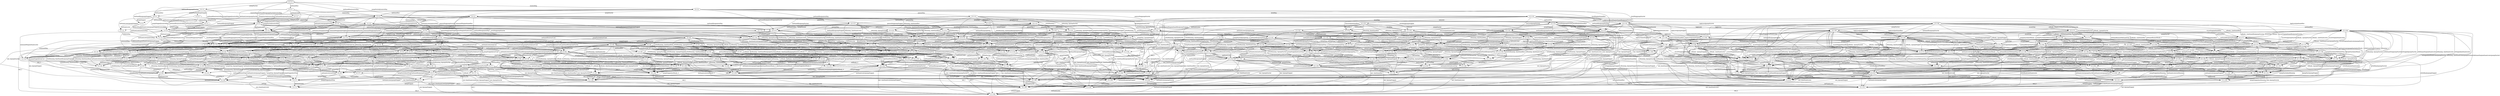 digraph G {
center = TRUE;
mclimit = 10.0;
nodesep = 0.05;
node [ width=0.25, height=0.25, label="" ];
s0 [ peripheries=2 ];
s0 [label="(2,2,1)"];
s1 [label="(3,2,1)"];
s2 [label="(2,3,1)"];
s3 [label="(2,2,2)"];
s4 [label="(2,3,2)"];
s5 [label="(3,3,1)"];
s6 [label="(3,2,2)"];
s7 [label="(3,3,2)"];
s8 [label="(1,2,1)"];
s9 [label="(1,3,1)"];
s10 [label="(1,2,2)"];
s11 [label="(1,3,2)"];
s12 [label="(2,1,1)"];
s13 [label="(2,1,2)"];
s14 [label="(3,1,1)"];
s15 [label="(3,1,2)"];
s16 [label="(2,2,15)"];
s17 [label="(2,2,11)"];
s18 [label="(2,2,3)"];
s19 [label="(2,3,15)"];
s20 [label="(2,3,11)"];
s21 [label="(2,3,3)"];
s22 [label="(3,2,15)"];
s23 [label="(3,2,11)"];
s24 [label="(3,2,3)"];
s25 [label="(3,3,15)"];
s26 [label="(3,3,11)"];
s27 [label="(3,3,3)"];
s28 [label="(2,1,15)"];
s29 [label="(2,1,11)"];
s30 [label="(2,1,3)"];
s31 [label="(3,1,15)"];
s32 [label="(3,1,11)"];
s33 [label="(3,1,3)"];
s34 [label="(1,1,1)"];
s35 [label="(1,1,2)"];
s36 [label="(1,2,15)"];
s37 [label="(1,2,11)"];
s38 [label="(1,2,3)"];
s39 [label="(1,3,15)"];
s40 [label="(1,3,11)"];
s41 [label="(1,3,3)"];
s42 [label="(1,1,15)"];
s43 [label="(1,1,11)"];
s44 [label="(1,1,3)"];
s45 [label="(2,2,22)"];
s46 [label="(2,2,16)"];
s47 [label="(2,2,26)"];
s48 [label="(2,3,22)"];
s49 [label="(2,3,16)"];
s50 [label="(2,3,26)"];
s51 [label="(3,2,22)"];
s52 [label="(3,2,16)"];
s53 [label="(3,2,26)"];
s54 [label="(3,3,22)"];
s55 [label="(3,3,16)"];
s56 [label="(3,3,26)"];
s57 [label="(2,2,13)"];
s58 [label="(2,2,12)"];
s59 [label="(2,3,13)"];
s60 [label="(2,3,12)"];
s61 [label="(3,2,13)"];
s62 [label="(3,2,12)"];
s63 [label="(3,3,13)"];
s64 [label="(3,3,12)"];
s65 [label="(2,2,8)"];
s66 [label="(2,2,4)"];
s67 [label="(2,3,8)"];
s68 [label="(2,3,4)"];
s69 [label="(3,2,8)"];
s70 [label="(3,2,4)"];
s71 [label="(3,3,8)"];
s72 [label="(3,3,4)"];
s73 [label="(2,1,22)"];
s74 [label="(2,1,16)"];
s75 [label="(2,1,26)"];
s76 [label="(3,1,22)"];
s77 [label="(3,1,16)"];
s78 [label="(3,1,26)"];
s79 [label="(2,1,13)"];
s80 [label="(2,1,12)"];
s81 [label="(3,1,13)"];
s82 [label="(3,1,12)"];
s83 [label="(2,1,8)"];
s84 [label="(2,1,4)"];
s85 [label="(3,1,8)"];
s86 [label="(3,1,4)"];
s87 [label="(1,2,22)"];
s88 [label="(1,2,16)"];
s89 [label="(1,2,26)"];
s90 [label="(1,3,22)"];
s91 [label="(1,3,16)"];
s92 [label="(1,3,26)"];
s93 [label="(1,2,13)"];
s94 [label="(1,2,12)"];
s95 [label="(1,3,13)"];
s96 [label="(1,3,12)"];
s97 [label="(1,2,8)"];
s98 [label="(1,2,4)"];
s99 [label="(1,3,8)"];
s100 [label="(1,3,4)"];
s101 [label="(1,1,22)"];
s102 [label="(1,1,16)"];
s103 [label="(1,1,26)"];
s104 [label="(1,1,13)"];
s105 [label="(1,1,12)"];
s106 [label="(1,1,8)"];
s107 [label="(1,1,4)"];
s108 [label="(2,2,25)"];
s109 [label="(2,2,23)"];
s110 [label="(2,3,25)"];
s111 [label="(2,3,23)"];
s112 [label="(3,2,25)"];
s113 [label="(3,2,23)"];
s114 [label="(3,3,25)"];
s115 [label="(3,3,23)"];
s116 [label="(2,2,21)"];
s117 [label="(2,2,17)"];
s118 [label="(2,3,21)"];
s119 [label="(2,3,17)"];
s120 [label="(3,2,21)"];
s121 [label="(3,2,17)"];
s122 [label="(3,3,21)"];
s123 [label="(3,3,17)"];
s124 [label="(2,1,25)"];
s125 [label="(2,1,23)"];
s126 [label="(3,1,25)"];
s127 [label="(3,1,23)"];
s128 [label="(2,1,21)"];
s129 [label="(2,1,17)"];
s130 [label="(3,1,21)"];
s131 [label="(3,1,17)"];
s132 [label="(1,2,25)"];
s133 [label="(1,2,23)"];
s134 [label="(1,3,25)"];
s135 [label="(1,3,23)"];
s136 [label="(1,2,21)"];
s137 [label="(1,2,17)"];
s138 [label="(1,3,21)"];
s139 [label="(1,3,17)"];
s140 [label="(1,1,25)"];
s141 [label="(1,1,23)"];
s142 [label="(1,1,21)"];
s143 [label="(1,1,17)"];
s144 [label="(2,2,14)"];
s145 [label="(2,3,14)"];
s146 [label="(3,2,14)"];
s147 [label="(3,3,14)"];
s148 [label="(2,1,14)"];
s149 [label="(3,1,14)"];
s150 [label="(1,2,14)"];
s151 [label="(1,3,14)"];
s152 [label="(1,1,14)"];
s153 [label="(2,2,10)"];
s154 [label="(2,2,9)"];
s155 [label="(2,3,10)"];
s156 [label="(2,3,9)"];
s157 [label="(3,2,10)"];
s158 [label="(3,2,9)"];
s159 [label="(3,3,10)"];
s160 [label="(3,3,9)"];
s161 [label="(2,2,6)"];
s162 [label="(2,2,5)"];
s163 [label="(2,3,6)"];
s164 [label="(2,3,5)"];
s165 [label="(3,2,6)"];
s166 [label="(3,2,5)"];
s167 [label="(3,3,6)"];
s168 [label="(3,3,5)"];
s169 [label="(2,1,10)"];
s170 [label="(2,1,9)"];
s171 [label="(3,1,10)"];
s172 [label="(3,1,9)"];
s173 [label="(2,1,6)"];
s174 [label="(2,1,5)"];
s175 [label="(3,1,6)"];
s176 [label="(3,1,5)"];
s177 [label="(1,2,10)"];
s178 [label="(1,2,9)"];
s179 [label="(1,3,10)"];
s180 [label="(1,3,9)"];
s181 [label="(1,2,6)"];
s182 [label="(1,2,5)"];
s183 [label="(1,3,6)"];
s184 [label="(1,3,5)"];
s185 [label="(1,1,10)"];
s186 [label="(1,1,9)"];
s187 [label="(1,1,6)"];
s188 [label="(1,1,5)"];
s189 [label="(2,2,24)"];
s190 [label="(2,3,24)"];
s191 [label="(3,2,24)"];
s192 [label="(3,3,24)"];
s193 [label="(2,1,24)"];
s194 [label="(3,1,24)"];
s195 [label="(1,2,24)"];
s196 [label="(1,3,24)"];
s197 [label="(1,1,24)"];
s198 [label="(2,2,18)"];
s199 [label="(2,3,18)"];
s200 [label="(3,2,18)"];
s201 [label="(3,3,18)"];
s202 [label="(2,1,18)"];
s203 [label="(3,1,18)"];
s204 [label="(1,2,18)"];
s205 [label="(1,3,18)"];
s206 [label="(1,1,18)"];
s207 [label="(2,2,7)"];
s208 [label="(2,3,7)"];
s209 [label="(3,2,7)"];
s210 [label="(3,3,7)"];
s211 [label="(2,1,7)"];
s212 [label="(3,1,7)"];
s213 [label="(1,2,7)"];
s214 [label="(1,3,7)"];
s215 [label="(1,1,7)"];
s216 [label="(2,2,19)"];
s217 [label="(2,3,19)"];
s218 [label="(3,2,19)"];
s219 [label="(3,3,19)"];
s220 [label="(2,1,19)"];
s221 [label="(3,1,19)"];
s222 [label="(1,2,19)"];
s223 [label="(1,3,19)"];
s224 [label="(1,1,19)"];
s225 [label="(2,2,20)"];
s226 [label="(2,3,20)"];
s227 [label="(3,2,20)"];
s228 [label="(3,3,20)"];
s229 [label="(2,1,20)"];
s230 [label="(3,1,20)"];
s231 [label="(1,2,20)"];
s232 [label="(1,3,20)"];
s233 [label="(1,1,20)"];
s0->s1[label="pumpStarted"];
s0->s2[label="methaneRise"];
s0->s3[label="receiveMsg"];
s0->s4[label="methaneRise|receiveMsg"];
s0->s5[label="methaneRise|pumpStarted"];
s0->s6[label="pumpStarted|receiveMsg"];
s0->s7[label="methaneRise|pumpStarted|receiveMsg"];
s1->s8[label="pumpStopped"];
s1->s5[label="methaneRise"];
s1->s6[label="receiveMsg"];
s1->s7[label="methaneRise|receiveMsg"];
s1->s9[label="methaneRise|pumpStopped"];
s1->s10[label="pumpStopped|receiveMsg"];
s1->s11[label="methaneRise|pumpStopped|receiveMsg"];
s2->s5[label="pumpStarted"];
s2->s12[label="methaneLower"];
s2->s4[label="receiveMsg"];
s2->s13[label="methaneLower|receiveMsg"];
s2->s14[label="methaneLower|pumpStarted"];
s2->s7[label="pumpStarted|receiveMsg"];
s2->s15[label="methaneLower|pumpStarted|receiveMsg"];
s3->s6[label="pumpStarted"];
s3->s4[label="methaneRise"];
s3->s16[label="levelMsg"];
s3->s17[label="palarmMsg"];
s3->s18[label="commandMsg"];
s3->s19[label="levelMsg|methaneRise"];
s3->s20[label="methaneRise|palarmMsg"];
s3->s21[label="commandMsg|methaneRise"];
s3->s7[label="methaneRise|pumpStarted"];
s3->s22[label="levelMsg|pumpStarted"];
s3->s23[label="palarmMsg|pumpStarted"];
s3->s24[label="commandMsg|pumpStarted"];
s3->s25[label="levelMsg|methaneRise|pumpStarted"];
s3->s26[label="methaneRise|palarmMsg|pumpStarted"];
s3->s27[label="commandMsg|methaneRise|pumpStarted"];
s4->s7[label="pumpStarted"];
s4->s13[label="methaneLower"];
s4->s19[label="levelMsg"];
s4->s20[label="palarmMsg"];
s4->s21[label="commandMsg"];
s4->s28[label="levelMsg|methaneLower"];
s4->s29[label="methaneLower|palarmMsg"];
s4->s30[label="commandMsg|methaneLower"];
s4->s15[label="methaneLower|pumpStarted"];
s4->s25[label="levelMsg|pumpStarted"];
s4->s26[label="palarmMsg|pumpStarted"];
s4->s27[label="commandMsg|pumpStarted"];
s4->s31[label="levelMsg|methaneLower|pumpStarted"];
s4->s32[label="methaneLower|palarmMsg|pumpStarted"];
s4->s33[label="commandMsg|methaneLower|pumpStarted"];
s5->s9[label="pumpStopped"];
s5->s14[label="methaneLower"];
s5->s7[label="receiveMsg"];
s5->s15[label="methaneLower|receiveMsg"];
s5->s34[label="methaneLower|pumpStopped"];
s5->s11[label="pumpStopped|receiveMsg"];
s5->s35[label="methaneLower|pumpStopped|receiveMsg"];
s6->s10[label="pumpStopped"];
s6->s7[label="methaneRise"];
s6->s22[label="levelMsg"];
s6->s23[label="palarmMsg"];
s6->s24[label="commandMsg"];
s6->s25[label="levelMsg|methaneRise"];
s6->s26[label="methaneRise|palarmMsg"];
s6->s27[label="commandMsg|methaneRise"];
s6->s11[label="methaneRise|pumpStopped"];
s6->s36[label="levelMsg|pumpStopped"];
s6->s37[label="palarmMsg|pumpStopped"];
s6->s38[label="commandMsg|pumpStopped"];
s6->s39[label="levelMsg|methaneRise|pumpStopped"];
s6->s40[label="methaneRise|palarmMsg|pumpStopped"];
s6->s41[label="commandMsg|methaneRise|pumpStopped"];
s7->s11[label="pumpStopped"];
s7->s15[label="methaneLower"];
s7->s25[label="levelMsg"];
s7->s26[label="palarmMsg"];
s7->s27[label="commandMsg"];
s7->s31[label="levelMsg|methaneLower"];
s7->s32[label="methaneLower|palarmMsg"];
s7->s33[label="commandMsg|methaneLower"];
s7->s35[label="methaneLower|pumpStopped"];
s7->s39[label="levelMsg|pumpStopped"];
s7->s40[label="palarmMsg|pumpStopped"];
s7->s41[label="commandMsg|pumpStopped"];
s7->s42[label="levelMsg|methaneLower|pumpStopped"];
s7->s43[label="methaneLower|palarmMsg|pumpStopped"];
s7->s44[label="commandMsg|methaneLower|pumpStopped"];
s8->s9[label="methaneRise"];
s8->s10[label="receiveMsg"];
s8->s11[label="methaneRise|receiveMsg"];
s9->s34[label="methaneLower"];
s9->s11[label="receiveMsg"];
s9->s35[label="methaneLower|receiveMsg"];
s10->s11[label="methaneRise"];
s10->s36[label="levelMsg"];
s10->s37[label="palarmMsg"];
s10->s38[label="commandMsg"];
s10->s39[label="levelMsg|methaneRise"];
s10->s40[label="methaneRise|palarmMsg"];
s10->s41[label="commandMsg|methaneRise"];
s11->s35[label="methaneLower"];
s11->s39[label="levelMsg"];
s11->s40[label="palarmMsg"];
s11->s41[label="commandMsg"];
s11->s42[label="levelMsg|methaneLower"];
s11->s43[label="methaneLower|palarmMsg"];
s11->s44[label="commandMsg|methaneLower"];
s12->s14[label="pumpStarted"];
s12->s13[label="receiveMsg"];
s12->s15[label="pumpStarted|receiveMsg"];
s13->s15[label="pumpStarted"];
s13->s28[label="levelMsg"];
s13->s29[label="palarmMsg"];
s13->s30[label="commandMsg"];
s13->s31[label="levelMsg|pumpStarted"];
s13->s32[label="palarmMsg|pumpStarted"];
s13->s33[label="commandMsg|pumpStarted"];
s14->s34[label="pumpStopped"];
s14->s15[label="receiveMsg"];
s14->s35[label="pumpStopped|receiveMsg"];
s15->s35[label="pumpStopped"];
s15->s31[label="levelMsg"];
s15->s32[label="palarmMsg"];
s15->s33[label="commandMsg"];
s15->s42[label="levelMsg|pumpStopped"];
s15->s43[label="palarmMsg|pumpStopped"];
s15->s44[label="commandMsg|pumpStopped"];
s16->s22[label="pumpStarted"];
s16->s19[label="methaneRise"];
s16->s45[label="lowLevel"];
s16->s46[label="highLevel"];
s16->s47[label="end_3"];
s16->s48[label="lowLevel|methaneRise"];
s16->s49[label="highLevel|methaneRise"];
s16->s50[label="end_3|methaneRise"];
s16->s25[label="methaneRise|pumpStarted"];
s16->s51[label="lowLevel|pumpStarted"];
s16->s52[label="highLevel|pumpStarted"];
s16->s53[label="end_3|pumpStarted"];
s16->s54[label="lowLevel|methaneRise|pumpStarted"];
s16->s55[label="highLevel|methaneRise|pumpStarted"];
s16->s56[label="end_3|methaneRise|pumpStarted"];
s17->s23[label="pumpStarted"];
s17->s20[label="methaneRise"];
s17->s57[label="isNotRunning_2"];
s17->s58[label="isRunning_2"];
s17->s59[label="isNotRunning_2|methaneRise"];
s17->s60[label="isRunning_2|methaneRise"];
s17->s26[label="methaneRise|pumpStarted"];
s17->s61[label="isNotRunning_2|pumpStarted"];
s17->s62[label="isRunning_2|pumpStarted"];
s17->s63[label="isNotRunning_2|methaneRise|pumpStarted"];
s17->s64[label="isRunning_2|methaneRise|pumpStarted"];
s18->s24[label="pumpStarted"];
s18->s21[label="methaneRise"];
s18->s65[label="startCmd"];
s18->s66[label="stopCmd"];
s18->s67[label="methaneRise|startCmd"];
s18->s68[label="methaneRise|stopCmd"];
s18->s27[label="methaneRise|pumpStarted"];
s18->s69[label="pumpStarted|startCmd"];
s18->s70[label="pumpStarted|stopCmd"];
s18->s71[label="methaneRise|pumpStarted|startCmd"];
s18->s72[label="methaneRise|pumpStarted|stopCmd"];
s19->s25[label="pumpStarted"];
s19->s28[label="methaneLower"];
s19->s48[label="lowLevel"];
s19->s49[label="highLevel"];
s19->s50[label="end_3"];
s19->s73[label="lowLevel|methaneLower"];
s19->s74[label="highLevel|methaneLower"];
s19->s75[label="end_3|methaneLower"];
s19->s31[label="methaneLower|pumpStarted"];
s19->s54[label="lowLevel|pumpStarted"];
s19->s55[label="highLevel|pumpStarted"];
s19->s56[label="end_3|pumpStarted"];
s19->s76[label="lowLevel|methaneLower|pumpStarted"];
s19->s77[label="highLevel|methaneLower|pumpStarted"];
s19->s78[label="end_3|methaneLower|pumpStarted"];
s20->s26[label="pumpStarted"];
s20->s29[label="methaneLower"];
s20->s59[label="isNotRunning_2"];
s20->s60[label="isRunning_2"];
s20->s79[label="isNotRunning_2|methaneLower"];
s20->s80[label="isRunning_2|methaneLower"];
s20->s32[label="methaneLower|pumpStarted"];
s20->s63[label="isNotRunning_2|pumpStarted"];
s20->s64[label="isRunning_2|pumpStarted"];
s20->s81[label="isNotRunning_2|methaneLower|pumpStarted"];
s20->s82[label="isRunning_2|methaneLower|pumpStarted"];
s21->s27[label="pumpStarted"];
s21->s30[label="methaneLower"];
s21->s67[label="startCmd"];
s21->s68[label="stopCmd"];
s21->s83[label="methaneLower|startCmd"];
s21->s84[label="methaneLower|stopCmd"];
s21->s33[label="methaneLower|pumpStarted"];
s21->s71[label="pumpStarted|startCmd"];
s21->s72[label="pumpStarted|stopCmd"];
s21->s85[label="methaneLower|pumpStarted|startCmd"];
s21->s86[label="methaneLower|pumpStarted|stopCmd"];
s22->s36[label="pumpStopped"];
s22->s25[label="methaneRise"];
s22->s51[label="lowLevel"];
s22->s52[label="highLevel"];
s22->s53[label="end_3"];
s22->s54[label="lowLevel|methaneRise"];
s22->s55[label="highLevel|methaneRise"];
s22->s56[label="end_3|methaneRise"];
s22->s39[label="methaneRise|pumpStopped"];
s22->s87[label="lowLevel|pumpStopped"];
s22->s88[label="highLevel|pumpStopped"];
s22->s89[label="end_3|pumpStopped"];
s22->s90[label="lowLevel|methaneRise|pumpStopped"];
s22->s91[label="highLevel|methaneRise|pumpStopped"];
s22->s92[label="end_3|methaneRise|pumpStopped"];
s23->s37[label="pumpStopped"];
s23->s26[label="methaneRise"];
s23->s61[label="isNotRunning_2"];
s23->s62[label="isRunning_2"];
s23->s63[label="isNotRunning_2|methaneRise"];
s23->s64[label="isRunning_2|methaneRise"];
s23->s40[label="methaneRise|pumpStopped"];
s23->s93[label="isNotRunning_2|pumpStopped"];
s23->s94[label="isRunning_2|pumpStopped"];
s23->s95[label="isNotRunning_2|methaneRise|pumpStopped"];
s23->s96[label="isRunning_2|methaneRise|pumpStopped"];
s24->s38[label="pumpStopped"];
s24->s27[label="methaneRise"];
s24->s69[label="startCmd"];
s24->s70[label="stopCmd"];
s24->s71[label="methaneRise|startCmd"];
s24->s72[label="methaneRise|stopCmd"];
s24->s41[label="methaneRise|pumpStopped"];
s24->s97[label="pumpStopped|startCmd"];
s24->s98[label="pumpStopped|stopCmd"];
s24->s99[label="methaneRise|pumpStopped|startCmd"];
s24->s100[label="methaneRise|pumpStopped|stopCmd"];
s25->s39[label="pumpStopped"];
s25->s31[label="methaneLower"];
s25->s54[label="lowLevel"];
s25->s55[label="highLevel"];
s25->s56[label="end_3"];
s25->s76[label="lowLevel|methaneLower"];
s25->s77[label="highLevel|methaneLower"];
s25->s78[label="end_3|methaneLower"];
s25->s42[label="methaneLower|pumpStopped"];
s25->s90[label="lowLevel|pumpStopped"];
s25->s91[label="highLevel|pumpStopped"];
s25->s92[label="end_3|pumpStopped"];
s25->s101[label="lowLevel|methaneLower|pumpStopped"];
s25->s102[label="highLevel|methaneLower|pumpStopped"];
s25->s103[label="end_3|methaneLower|pumpStopped"];
s26->s40[label="pumpStopped"];
s26->s32[label="methaneLower"];
s26->s63[label="isNotRunning_2"];
s26->s64[label="isRunning_2"];
s26->s81[label="isNotRunning_2|methaneLower"];
s26->s82[label="isRunning_2|methaneLower"];
s26->s43[label="methaneLower|pumpStopped"];
s26->s95[label="isNotRunning_2|pumpStopped"];
s26->s96[label="isRunning_2|pumpStopped"];
s26->s104[label="isNotRunning_2|methaneLower|pumpStopped"];
s26->s105[label="isRunning_2|methaneLower|pumpStopped"];
s27->s41[label="pumpStopped"];
s27->s33[label="methaneLower"];
s27->s71[label="startCmd"];
s27->s72[label="stopCmd"];
s27->s85[label="methaneLower|startCmd"];
s27->s86[label="methaneLower|stopCmd"];
s27->s44[label="methaneLower|pumpStopped"];
s27->s99[label="pumpStopped|startCmd"];
s27->s100[label="pumpStopped|stopCmd"];
s27->s106[label="methaneLower|pumpStopped|startCmd"];
s27->s107[label="methaneLower|pumpStopped|stopCmd"];
s28->s31[label="pumpStarted"];
s28->s73[label="lowLevel"];
s28->s74[label="highLevel"];
s28->s75[label="end_3"];
s28->s76[label="lowLevel|pumpStarted"];
s28->s77[label="highLevel|pumpStarted"];
s28->s78[label="end_3|pumpStarted"];
s29->s32[label="pumpStarted"];
s29->s79[label="isNotRunning_2"];
s29->s80[label="isRunning_2"];
s29->s81[label="isNotRunning_2|pumpStarted"];
s29->s82[label="isRunning_2|pumpStarted"];
s30->s33[label="pumpStarted"];
s30->s83[label="startCmd"];
s30->s84[label="stopCmd"];
s30->s85[label="pumpStarted|startCmd"];
s30->s86[label="pumpStarted|stopCmd"];
s31->s42[label="pumpStopped"];
s31->s76[label="lowLevel"];
s31->s77[label="highLevel"];
s31->s78[label="end_3"];
s31->s101[label="lowLevel|pumpStopped"];
s31->s102[label="highLevel|pumpStopped"];
s31->s103[label="end_3|pumpStopped"];
s32->s43[label="pumpStopped"];
s32->s81[label="isNotRunning_2"];
s32->s82[label="isRunning_2"];
s32->s104[label="isNotRunning_2|pumpStopped"];
s32->s105[label="isRunning_2|pumpStopped"];
s33->s44[label="pumpStopped"];
s33->s85[label="startCmd"];
s33->s86[label="stopCmd"];
s33->s106[label="pumpStopped|startCmd"];
s33->s107[label="pumpStopped|stopCmd"];
s34->s35[label="receiveMsg"];
s35->s42[label="levelMsg"];
s35->s43[label="palarmMsg"];
s35->s44[label="commandMsg"];
s36->s39[label="methaneRise"];
s36->s87[label="lowLevel"];
s36->s88[label="highLevel"];
s36->s89[label="end_3"];
s36->s90[label="lowLevel|methaneRise"];
s36->s91[label="highLevel|methaneRise"];
s36->s92[label="end_3|methaneRise"];
s37->s40[label="methaneRise"];
s37->s93[label="isNotRunning_2"];
s37->s94[label="isRunning_2"];
s37->s95[label="isNotRunning_2|methaneRise"];
s37->s96[label="isRunning_2|methaneRise"];
s38->s41[label="methaneRise"];
s38->s97[label="startCmd"];
s38->s98[label="stopCmd"];
s38->s99[label="methaneRise|startCmd"];
s38->s100[label="methaneRise|stopCmd"];
s39->s42[label="methaneLower"];
s39->s90[label="lowLevel"];
s39->s91[label="highLevel"];
s39->s92[label="end_3"];
s39->s101[label="lowLevel|methaneLower"];
s39->s102[label="highLevel|methaneLower"];
s39->s103[label="end_3|methaneLower"];
s40->s43[label="methaneLower"];
s40->s95[label="isNotRunning_2"];
s40->s96[label="isRunning_2"];
s40->s104[label="isNotRunning_2|methaneLower"];
s40->s105[label="isRunning_2|methaneLower"];
s41->s44[label="methaneLower"];
s41->s99[label="startCmd"];
s41->s100[label="stopCmd"];
s41->s106[label="methaneLower|startCmd"];
s41->s107[label="methaneLower|stopCmd"];
s42->s101[label="lowLevel"];
s42->s102[label="highLevel"];
s42->s103[label="end_3"];
s43->s104[label="isNotRunning_2"];
s43->s105[label="isRunning_2"];
s44->s106[label="startCmd"];
s44->s107[label="stopCmd"];
s45->s51[label="pumpStarted"];
s45->s48[label="methaneRise"];
s45->s108[label="isNotRunning_3"];
s45->s109[label="isRunning_4"];
s45->s110[label="isNotRunning_3|methaneRise"];
s45->s111[label="isRunning_4|methaneRise"];
s45->s54[label="methaneRise|pumpStarted"];
s45->s112[label="isNotRunning_3|pumpStarted"];
s45->s113[label="isRunning_4|pumpStarted"];
s45->s114[label="isNotRunning_3|methaneRise|pumpStarted"];
s45->s115[label="isRunning_4|methaneRise|pumpStarted"];
s46->s52[label="pumpStarted"];
s46->s49[label="methaneRise"];
s46->s116[label="isMethaneStop"];
s46->s116[label="isStopped"];
s46->s116[label="isRunning_3"];
s46->s117[label="isLowStop"];
s46->s117[label="isReady_1"];
s46->s118[label="isMethaneStop|methaneRise"];
s46->s118[label="isStopped|methaneRise"];
s46->s118[label="isRunning_3|methaneRise"];
s46->s119[label="isLowStop|methaneRise"];
s46->s119[label="isReady_1|methaneRise"];
s46->s55[label="methaneRise|pumpStarted"];
s46->s120[label="isMethaneStop|pumpStarted"];
s46->s120[label="isStopped|pumpStarted"];
s46->s120[label="isRunning_3|pumpStarted"];
s46->s121[label="isLowStop|pumpStarted"];
s46->s121[label="isReady_1|pumpStarted"];
s46->s122[label="isMethaneStop|methaneRise|pumpStarted"];
s46->s122[label="isStopped|methaneRise|pumpStarted"];
s46->s122[label="isRunning_3|methaneRise|pumpStarted"];
s46->s123[label="isLowStop|methaneRise|pumpStarted"];
s46->s123[label="isReady_1|methaneRise|pumpStarted"];
s47->s53[label="pumpStarted"];
s47->s50[label="methaneRise"];
s47->s56[label="methaneRise|pumpStarted"];
s48->s54[label="pumpStarted"];
s48->s73[label="methaneLower"];
s48->s110[label="isNotRunning_3"];
s48->s111[label="isRunning_4"];
s48->s124[label="isNotRunning_3|methaneLower"];
s48->s125[label="isRunning_4|methaneLower"];
s48->s76[label="methaneLower|pumpStarted"];
s48->s114[label="isNotRunning_3|pumpStarted"];
s48->s115[label="isRunning_4|pumpStarted"];
s48->s126[label="isNotRunning_3|methaneLower|pumpStarted"];
s48->s127[label="isRunning_4|methaneLower|pumpStarted"];
s49->s55[label="pumpStarted"];
s49->s74[label="methaneLower"];
s49->s118[label="isMethaneStop"];
s49->s118[label="isStopped"];
s49->s118[label="isRunning_3"];
s49->s119[label="isLowStop"];
s49->s119[label="isReady_1"];
s49->s128[label="isMethaneStop|methaneLower"];
s49->s128[label="isStopped|methaneLower"];
s49->s128[label="isRunning_3|methaneLower"];
s49->s129[label="isLowStop|methaneLower"];
s49->s129[label="isReady_1|methaneLower"];
s49->s77[label="methaneLower|pumpStarted"];
s49->s122[label="isMethaneStop|pumpStarted"];
s49->s122[label="isStopped|pumpStarted"];
s49->s122[label="isRunning_3|pumpStarted"];
s49->s123[label="isLowStop|pumpStarted"];
s49->s123[label="isReady_1|pumpStarted"];
s49->s130[label="isMethaneStop|methaneLower|pumpStarted"];
s49->s130[label="isStopped|methaneLower|pumpStarted"];
s49->s130[label="isRunning_3|methaneLower|pumpStarted"];
s49->s131[label="isLowStop|methaneLower|pumpStarted"];
s49->s131[label="isReady_1|methaneLower|pumpStarted"];
s50->s56[label="pumpStarted"];
s50->s75[label="methaneLower"];
s50->s78[label="methaneLower|pumpStarted"];
s51->s87[label="pumpStopped"];
s51->s54[label="methaneRise"];
s51->s112[label="isNotRunning_3"];
s51->s113[label="isRunning_4"];
s51->s114[label="isNotRunning_3|methaneRise"];
s51->s115[label="isRunning_4|methaneRise"];
s51->s90[label="methaneRise|pumpStopped"];
s51->s132[label="isNotRunning_3|pumpStopped"];
s51->s133[label="isRunning_4|pumpStopped"];
s51->s134[label="isNotRunning_3|methaneRise|pumpStopped"];
s51->s135[label="isRunning_4|methaneRise|pumpStopped"];
s52->s88[label="pumpStopped"];
s52->s55[label="methaneRise"];
s52->s120[label="isMethaneStop"];
s52->s120[label="isStopped"];
s52->s120[label="isRunning_3"];
s52->s121[label="isLowStop"];
s52->s121[label="isReady_1"];
s52->s122[label="isMethaneStop|methaneRise"];
s52->s122[label="isStopped|methaneRise"];
s52->s122[label="isRunning_3|methaneRise"];
s52->s123[label="isLowStop|methaneRise"];
s52->s123[label="isReady_1|methaneRise"];
s52->s91[label="methaneRise|pumpStopped"];
s52->s136[label="isMethaneStop|pumpStopped"];
s52->s136[label="isStopped|pumpStopped"];
s52->s136[label="isRunning_3|pumpStopped"];
s52->s137[label="isLowStop|pumpStopped"];
s52->s137[label="isReady_1|pumpStopped"];
s52->s138[label="isMethaneStop|methaneRise|pumpStopped"];
s52->s138[label="isStopped|methaneRise|pumpStopped"];
s52->s138[label="isRunning_3|methaneRise|pumpStopped"];
s52->s139[label="isLowStop|methaneRise|pumpStopped"];
s52->s139[label="isReady_1|methaneRise|pumpStopped"];
s53->s89[label="pumpStopped"];
s53->s56[label="methaneRise"];
s53->s92[label="methaneRise|pumpStopped"];
s54->s90[label="pumpStopped"];
s54->s76[label="methaneLower"];
s54->s114[label="isNotRunning_3"];
s54->s115[label="isRunning_4"];
s54->s126[label="isNotRunning_3|methaneLower"];
s54->s127[label="isRunning_4|methaneLower"];
s54->s101[label="methaneLower|pumpStopped"];
s54->s134[label="isNotRunning_3|pumpStopped"];
s54->s135[label="isRunning_4|pumpStopped"];
s54->s140[label="isNotRunning_3|methaneLower|pumpStopped"];
s54->s141[label="isRunning_4|methaneLower|pumpStopped"];
s55->s91[label="pumpStopped"];
s55->s77[label="methaneLower"];
s55->s122[label="isMethaneStop"];
s55->s122[label="isStopped"];
s55->s122[label="isRunning_3"];
s55->s123[label="isLowStop"];
s55->s123[label="isReady_1"];
s55->s130[label="isMethaneStop|methaneLower"];
s55->s130[label="isStopped|methaneLower"];
s55->s130[label="isRunning_3|methaneLower"];
s55->s131[label="isLowStop|methaneLower"];
s55->s131[label="isReady_1|methaneLower"];
s55->s102[label="methaneLower|pumpStopped"];
s55->s138[label="isMethaneStop|pumpStopped"];
s55->s138[label="isStopped|pumpStopped"];
s55->s138[label="isRunning_3|pumpStopped"];
s55->s139[label="isLowStop|pumpStopped"];
s55->s139[label="isReady_1|pumpStopped"];
s55->s142[label="isMethaneStop|methaneLower|pumpStopped"];
s55->s142[label="isStopped|methaneLower|pumpStopped"];
s55->s142[label="isRunning_3|methaneLower|pumpStopped"];
s55->s143[label="isLowStop|methaneLower|pumpStopped"];
s55->s143[label="isReady_1|methaneLower|pumpStopped"];
s56->s92[label="pumpStopped"];
s56->s78[label="methaneLower"];
s56->s103[label="methaneLower|pumpStopped"];
s57->s61[label="pumpStarted"];
s57->s59[label="methaneRise"];
s57->s144[label="setMethaneStop_1"];
s57->s145[label="methaneRise|setMethaneStop_1"];
s57->s63[label="methaneRise|pumpStarted"];
s57->s146[label="pumpStarted|setMethaneStop_1"];
s57->s147[label="methaneRise|pumpStarted|setMethaneStop_1"];
s58->s62[label="pumpStarted"];
s58->s60[label="methaneRise"];
s58->s57[label="pumpStop_1"];
s58->s59[label="methaneRise|pumpStop_1"];
s58->s64[label="methaneRise|pumpStarted"];
s58->s61[label="pumpStarted|pumpStop_1"];
s58->s63[label="methaneRise|pumpStarted|pumpStop_1"];
s59->s63[label="pumpStarted"];
s59->s79[label="methaneLower"];
s59->s145[label="setMethaneStop_1"];
s59->s148[label="methaneLower|setMethaneStop_1"];
s59->s81[label="methaneLower|pumpStarted"];
s59->s147[label="pumpStarted|setMethaneStop_1"];
s59->s149[label="methaneLower|pumpStarted|setMethaneStop_1"];
s60->s64[label="pumpStarted"];
s60->s80[label="methaneLower"];
s60->s59[label="pumpStop_1"];
s60->s79[label="methaneLower|pumpStop_1"];
s60->s82[label="methaneLower|pumpStarted"];
s60->s63[label="pumpStarted|pumpStop_1"];
s60->s81[label="methaneLower|pumpStarted|pumpStop_1"];
s61->s93[label="pumpStopped"];
s61->s63[label="methaneRise"];
s61->s146[label="setMethaneStop_1"];
s61->s147[label="methaneRise|setMethaneStop_1"];
s61->s95[label="methaneRise|pumpStopped"];
s61->s150[label="pumpStopped|setMethaneStop_1"];
s61->s151[label="methaneRise|pumpStopped|setMethaneStop_1"];
s62->s94[label="pumpStopped"];
s62->s64[label="methaneRise"];
s62->s61[label="pumpStop_1"];
s62->s63[label="methaneRise|pumpStop_1"];
s62->s96[label="methaneRise|pumpStopped"];
s62->s93[label="pumpStop_1|pumpStopped"];
s62->s95[label="methaneRise|pumpStop_1|pumpStopped"];
s63->s95[label="pumpStopped"];
s63->s81[label="methaneLower"];
s63->s147[label="setMethaneStop_1"];
s63->s149[label="methaneLower|setMethaneStop_1"];
s63->s104[label="methaneLower|pumpStopped"];
s63->s151[label="pumpStopped|setMethaneStop_1"];
s63->s152[label="methaneLower|pumpStopped|setMethaneStop_1"];
s64->s96[label="pumpStopped"];
s64->s82[label="methaneLower"];
s64->s63[label="pumpStop_1"];
s64->s81[label="methaneLower|pumpStop_1"];
s64->s105[label="methaneLower|pumpStopped"];
s64->s95[label="pumpStop_1|pumpStopped"];
s64->s104[label="methaneLower|pumpStop_1|pumpStopped"];
s65->s69[label="pumpStarted"];
s65->s67[label="methaneRise"];
s65->s153[label="isReady_0"];
s65->s153[label="isRunning_1"];
s65->s154[label="isNotRunning_1"];
s65->s155[label="isReady_0|methaneRise"];
s65->s155[label="isRunning_1|methaneRise"];
s65->s156[label="isNotRunning_1|methaneRise"];
s65->s71[label="methaneRise|pumpStarted"];
s65->s157[label="isReady_0|pumpStarted"];
s65->s157[label="isRunning_1|pumpStarted"];
s65->s158[label="isNotRunning_1|pumpStarted"];
s65->s159[label="isReady_0|methaneRise|pumpStarted"];
s65->s159[label="isRunning_1|methaneRise|pumpStarted"];
s65->s160[label="isNotRunning_1|methaneRise|pumpStarted"];
s66->s70[label="pumpStarted"];
s66->s68[label="methaneRise"];
s66->s161[label="isNotRunning_0"];
s66->s162[label="isRunning_0"];
s66->s163[label="isNotRunning_0|methaneRise"];
s66->s164[label="isRunning_0|methaneRise"];
s66->s72[label="methaneRise|pumpStarted"];
s66->s165[label="isNotRunning_0|pumpStarted"];
s66->s166[label="isRunning_0|pumpStarted"];
s66->s167[label="isNotRunning_0|methaneRise|pumpStarted"];
s66->s168[label="isRunning_0|methaneRise|pumpStarted"];
s67->s71[label="pumpStarted"];
s67->s83[label="methaneLower"];
s67->s155[label="isReady_0"];
s67->s155[label="isRunning_1"];
s67->s156[label="isNotRunning_1"];
s67->s169[label="isReady_0|methaneLower"];
s67->s169[label="isRunning_1|methaneLower"];
s67->s170[label="isNotRunning_1|methaneLower"];
s67->s85[label="methaneLower|pumpStarted"];
s67->s159[label="isReady_0|pumpStarted"];
s67->s159[label="isRunning_1|pumpStarted"];
s67->s160[label="isNotRunning_1|pumpStarted"];
s67->s171[label="isReady_0|methaneLower|pumpStarted"];
s67->s171[label="isRunning_1|methaneLower|pumpStarted"];
s67->s172[label="isNotRunning_1|methaneLower|pumpStarted"];
s68->s72[label="pumpStarted"];
s68->s84[label="methaneLower"];
s68->s163[label="isNotRunning_0"];
s68->s164[label="isRunning_0"];
s68->s173[label="isNotRunning_0|methaneLower"];
s68->s174[label="isRunning_0|methaneLower"];
s68->s86[label="methaneLower|pumpStarted"];
s68->s167[label="isNotRunning_0|pumpStarted"];
s68->s168[label="isRunning_0|pumpStarted"];
s68->s175[label="isNotRunning_0|methaneLower|pumpStarted"];
s68->s176[label="isRunning_0|methaneLower|pumpStarted"];
s69->s97[label="pumpStopped"];
s69->s71[label="methaneRise"];
s69->s157[label="isReady_0"];
s69->s157[label="isRunning_1"];
s69->s158[label="isNotRunning_1"];
s69->s159[label="isReady_0|methaneRise"];
s69->s159[label="isRunning_1|methaneRise"];
s69->s160[label="isNotRunning_1|methaneRise"];
s69->s99[label="methaneRise|pumpStopped"];
s69->s177[label="isReady_0|pumpStopped"];
s69->s177[label="isRunning_1|pumpStopped"];
s69->s178[label="isNotRunning_1|pumpStopped"];
s69->s179[label="isReady_0|methaneRise|pumpStopped"];
s69->s179[label="isRunning_1|methaneRise|pumpStopped"];
s69->s180[label="isNotRunning_1|methaneRise|pumpStopped"];
s70->s98[label="pumpStopped"];
s70->s72[label="methaneRise"];
s70->s165[label="isNotRunning_0"];
s70->s166[label="isRunning_0"];
s70->s167[label="isNotRunning_0|methaneRise"];
s70->s168[label="isRunning_0|methaneRise"];
s70->s100[label="methaneRise|pumpStopped"];
s70->s181[label="isNotRunning_0|pumpStopped"];
s70->s182[label="isRunning_0|pumpStopped"];
s70->s183[label="isNotRunning_0|methaneRise|pumpStopped"];
s70->s184[label="isRunning_0|methaneRise|pumpStopped"];
s71->s99[label="pumpStopped"];
s71->s85[label="methaneLower"];
s71->s159[label="isReady_0"];
s71->s159[label="isRunning_1"];
s71->s160[label="isNotRunning_1"];
s71->s171[label="isReady_0|methaneLower"];
s71->s171[label="isRunning_1|methaneLower"];
s71->s172[label="isNotRunning_1|methaneLower"];
s71->s106[label="methaneLower|pumpStopped"];
s71->s179[label="isReady_0|pumpStopped"];
s71->s179[label="isRunning_1|pumpStopped"];
s71->s180[label="isNotRunning_1|pumpStopped"];
s71->s185[label="isReady_0|methaneLower|pumpStopped"];
s71->s185[label="isRunning_1|methaneLower|pumpStopped"];
s71->s186[label="isNotRunning_1|methaneLower|pumpStopped"];
s72->s100[label="pumpStopped"];
s72->s86[label="methaneLower"];
s72->s167[label="isNotRunning_0"];
s72->s168[label="isRunning_0"];
s72->s175[label="isNotRunning_0|methaneLower"];
s72->s176[label="isRunning_0|methaneLower"];
s72->s107[label="methaneLower|pumpStopped"];
s72->s183[label="isNotRunning_0|pumpStopped"];
s72->s184[label="isRunning_0|pumpStopped"];
s72->s187[label="isNotRunning_0|methaneLower|pumpStopped"];
s72->s188[label="isRunning_0|methaneLower|pumpStopped"];
s73->s76[label="pumpStarted"];
s73->s124[label="isNotRunning_3"];
s73->s125[label="isRunning_4"];
s73->s126[label="isNotRunning_3|pumpStarted"];
s73->s127[label="isRunning_4|pumpStarted"];
s74->s77[label="pumpStarted"];
s74->s128[label="isMethaneStop"];
s74->s128[label="isStopped"];
s74->s128[label="isRunning_3"];
s74->s129[label="isLowStop"];
s74->s129[label="isReady_1"];
s74->s130[label="isMethaneStop|pumpStarted"];
s74->s130[label="isStopped|pumpStarted"];
s74->s130[label="isRunning_3|pumpStarted"];
s74->s131[label="isLowStop|pumpStarted"];
s74->s131[label="isReady_1|pumpStarted"];
s75->s78[label="pumpStarted"];
s76->s101[label="pumpStopped"];
s76->s126[label="isNotRunning_3"];
s76->s127[label="isRunning_4"];
s76->s140[label="isNotRunning_3|pumpStopped"];
s76->s141[label="isRunning_4|pumpStopped"];
s77->s102[label="pumpStopped"];
s77->s130[label="isMethaneStop"];
s77->s130[label="isStopped"];
s77->s130[label="isRunning_3"];
s77->s131[label="isLowStop"];
s77->s131[label="isReady_1"];
s77->s142[label="isMethaneStop|pumpStopped"];
s77->s142[label="isStopped|pumpStopped"];
s77->s142[label="isRunning_3|pumpStopped"];
s77->s143[label="isLowStop|pumpStopped"];
s77->s143[label="isReady_1|pumpStopped"];
s78->s103[label="pumpStopped"];
s79->s81[label="pumpStarted"];
s79->s148[label="setMethaneStop_1"];
s79->s149[label="pumpStarted|setMethaneStop_1"];
s80->s82[label="pumpStarted"];
s80->s79[label="pumpStop_1"];
s80->s81[label="pumpStarted|pumpStop_1"];
s81->s104[label="pumpStopped"];
s81->s149[label="setMethaneStop_1"];
s81->s152[label="pumpStopped|setMethaneStop_1"];
s82->s105[label="pumpStopped"];
s82->s81[label="pumpStop_1"];
s82->s104[label="pumpStop_1|pumpStopped"];
s83->s85[label="pumpStarted"];
s83->s169[label="isReady_0"];
s83->s169[label="isRunning_1"];
s83->s170[label="isNotRunning_1"];
s83->s171[label="isReady_0|pumpStarted"];
s83->s171[label="isRunning_1|pumpStarted"];
s83->s172[label="isNotRunning_1|pumpStarted"];
s84->s86[label="pumpStarted"];
s84->s173[label="isNotRunning_0"];
s84->s174[label="isRunning_0"];
s84->s175[label="isNotRunning_0|pumpStarted"];
s84->s176[label="isRunning_0|pumpStarted"];
s85->s106[label="pumpStopped"];
s85->s171[label="isReady_0"];
s85->s171[label="isRunning_1"];
s85->s172[label="isNotRunning_1"];
s85->s185[label="isReady_0|pumpStopped"];
s85->s185[label="isRunning_1|pumpStopped"];
s85->s186[label="isNotRunning_1|pumpStopped"];
s86->s107[label="pumpStopped"];
s86->s175[label="isNotRunning_0"];
s86->s176[label="isRunning_0"];
s86->s187[label="isNotRunning_0|pumpStopped"];
s86->s188[label="isRunning_0|pumpStopped"];
s87->s90[label="methaneRise"];
s87->s132[label="isNotRunning_3"];
s87->s133[label="isRunning_4"];
s87->s134[label="isNotRunning_3|methaneRise"];
s87->s135[label="isRunning_4|methaneRise"];
s88->s91[label="methaneRise"];
s88->s136[label="isMethaneStop"];
s88->s136[label="isStopped"];
s88->s136[label="isRunning_3"];
s88->s137[label="isLowStop"];
s88->s137[label="isReady_1"];
s88->s138[label="isMethaneStop|methaneRise"];
s88->s138[label="isStopped|methaneRise"];
s88->s138[label="isRunning_3|methaneRise"];
s88->s139[label="isLowStop|methaneRise"];
s88->s139[label="isReady_1|methaneRise"];
s89->s92[label="methaneRise"];
s90->s101[label="methaneLower"];
s90->s134[label="isNotRunning_3"];
s90->s135[label="isRunning_4"];
s90->s140[label="isNotRunning_3|methaneLower"];
s90->s141[label="isRunning_4|methaneLower"];
s91->s102[label="methaneLower"];
s91->s138[label="isMethaneStop"];
s91->s138[label="isStopped"];
s91->s138[label="isRunning_3"];
s91->s139[label="isLowStop"];
s91->s139[label="isReady_1"];
s91->s142[label="isMethaneStop|methaneLower"];
s91->s142[label="isStopped|methaneLower"];
s91->s142[label="isRunning_3|methaneLower"];
s91->s143[label="isLowStop|methaneLower"];
s91->s143[label="isReady_1|methaneLower"];
s92->s103[label="methaneLower"];
s93->s95[label="methaneRise"];
s93->s150[label="setMethaneStop_1"];
s93->s151[label="methaneRise|setMethaneStop_1"];
s94->s96[label="methaneRise"];
s94->s93[label="pumpStop_1"];
s94->s95[label="methaneRise|pumpStop_1"];
s95->s104[label="methaneLower"];
s95->s151[label="setMethaneStop_1"];
s95->s152[label="methaneLower|setMethaneStop_1"];
s96->s105[label="methaneLower"];
s96->s95[label="pumpStop_1"];
s96->s104[label="methaneLower|pumpStop_1"];
s97->s99[label="methaneRise"];
s97->s177[label="isReady_0"];
s97->s177[label="isRunning_1"];
s97->s178[label="isNotRunning_1"];
s97->s179[label="isReady_0|methaneRise"];
s97->s179[label="isRunning_1|methaneRise"];
s97->s180[label="isNotRunning_1|methaneRise"];
s98->s100[label="methaneRise"];
s98->s181[label="isNotRunning_0"];
s98->s182[label="isRunning_0"];
s98->s183[label="isNotRunning_0|methaneRise"];
s98->s184[label="isRunning_0|methaneRise"];
s99->s106[label="methaneLower"];
s99->s179[label="isReady_0"];
s99->s179[label="isRunning_1"];
s99->s180[label="isNotRunning_1"];
s99->s185[label="isReady_0|methaneLower"];
s99->s185[label="isRunning_1|methaneLower"];
s99->s186[label="isNotRunning_1|methaneLower"];
s100->s107[label="methaneLower"];
s100->s183[label="isNotRunning_0"];
s100->s184[label="isRunning_0"];
s100->s187[label="isNotRunning_0|methaneLower"];
s100->s188[label="isRunning_0|methaneLower"];
s101->s140[label="isNotRunning_3"];
s101->s141[label="isRunning_4"];
s102->s142[label="isMethaneStop"];
s102->s142[label="isStopped"];
s102->s142[label="isRunning_3"];
s102->s143[label="isLowStop"];
s102->s143[label="isReady_1"];
s104->s152[label="setMethaneStop_1"];
s105->s104[label="pumpStop_1"];
s106->s185[label="isReady_0"];
s106->s185[label="isRunning_1"];
s106->s186[label="isNotRunning_1"];
s107->s187[label="isNotRunning_0"];
s107->s188[label="isRunning_0"];
s108->s112[label="pumpStarted"];
s108->s110[label="methaneRise"];
s108->s47[label="end_5"];
s108->s50[label="end_5|methaneRise"];
s108->s114[label="methaneRise|pumpStarted"];
s108->s53[label="end_5|pumpStarted"];
s108->s56[label="end_5|methaneRise|pumpStarted"];
s109->s113[label="pumpStarted"];
s109->s111[label="methaneRise"];
s109->s189[label="pumpStop_2"];
s109->s190[label="methaneRise|pumpStop_2"];
s109->s115[label="methaneRise|pumpStarted"];
s109->s191[label="pumpStarted|pumpStop_2"];
s109->s192[label="methaneRise|pumpStarted|pumpStop_2"];
s110->s114[label="pumpStarted"];
s110->s124[label="methaneLower"];
s110->s50[label="end_5"];
s110->s75[label="end_5|methaneLower"];
s110->s126[label="methaneLower|pumpStarted"];
s110->s56[label="end_5|pumpStarted"];
s110->s78[label="end_5|methaneLower|pumpStarted"];
s111->s115[label="pumpStarted"];
s111->s125[label="methaneLower"];
s111->s190[label="pumpStop_2"];
s111->s193[label="methaneLower|pumpStop_2"];
s111->s127[label="methaneLower|pumpStarted"];
s111->s192[label="pumpStarted|pumpStop_2"];
s111->s194[label="methaneLower|pumpStarted|pumpStop_2"];
s112->s132[label="pumpStopped"];
s112->s114[label="methaneRise"];
s112->s53[label="end_5"];
s112->s56[label="end_5|methaneRise"];
s112->s134[label="methaneRise|pumpStopped"];
s112->s89[label="end_5|pumpStopped"];
s112->s92[label="end_5|methaneRise|pumpStopped"];
s113->s133[label="pumpStopped"];
s113->s115[label="methaneRise"];
s113->s191[label="pumpStop_2"];
s113->s192[label="methaneRise|pumpStop_2"];
s113->s135[label="methaneRise|pumpStopped"];
s113->s195[label="pumpStop_2|pumpStopped"];
s113->s196[label="methaneRise|pumpStop_2|pumpStopped"];
s114->s134[label="pumpStopped"];
s114->s126[label="methaneLower"];
s114->s56[label="end_5"];
s114->s78[label="end_5|methaneLower"];
s114->s140[label="methaneLower|pumpStopped"];
s114->s92[label="end_5|pumpStopped"];
s114->s103[label="end_5|methaneLower|pumpStopped"];
s115->s135[label="pumpStopped"];
s115->s127[label="methaneLower"];
s115->s192[label="pumpStop_2"];
s115->s194[label="methaneLower|pumpStop_2"];
s115->s141[label="methaneLower|pumpStopped"];
s115->s196[label="pumpStop_2|pumpStopped"];
s115->s197[label="methaneLower|pumpStop_2|pumpStopped"];
s116->s120[label="pumpStarted"];
s116->s118[label="methaneRise"];
s116->s47[label="end_4"];
s116->s50[label="end_4|methaneRise"];
s116->s122[label="methaneRise|pumpStarted"];
s116->s53[label="end_4|pumpStarted"];
s116->s56[label="end_4|methaneRise|pumpStarted"];
s117->s121[label="pumpStarted"];
s117->s119[label="methaneRise"];
s117->s198[label="setMethaneStop_0"];
s117->s198[label="setReady_1"];
s117->s199[label="methaneRise|setMethaneStop_0"];
s117->s199[label="methaneRise|setReady_1"];
s117->s123[label="methaneRise|pumpStarted"];
s117->s200[label="pumpStarted|setMethaneStop_0"];
s117->s200[label="pumpStarted|setReady_1"];
s117->s201[label="methaneRise|pumpStarted|setMethaneStop_0"];
s117->s201[label="methaneRise|pumpStarted|setReady_1"];
s118->s122[label="pumpStarted"];
s118->s128[label="methaneLower"];
s118->s50[label="end_4"];
s118->s75[label="end_4|methaneLower"];
s118->s130[label="methaneLower|pumpStarted"];
s118->s56[label="end_4|pumpStarted"];
s118->s78[label="end_4|methaneLower|pumpStarted"];
s119->s123[label="pumpStarted"];
s119->s129[label="methaneLower"];
s119->s199[label="setMethaneStop_0"];
s119->s199[label="setReady_1"];
s119->s202[label="methaneLower|setMethaneStop_0"];
s119->s202[label="methaneLower|setReady_1"];
s119->s131[label="methaneLower|pumpStarted"];
s119->s201[label="pumpStarted|setMethaneStop_0"];
s119->s201[label="pumpStarted|setReady_1"];
s119->s203[label="methaneLower|pumpStarted|setMethaneStop_0"];
s119->s203[label="methaneLower|pumpStarted|setReady_1"];
s120->s136[label="pumpStopped"];
s120->s122[label="methaneRise"];
s120->s53[label="end_4"];
s120->s56[label="end_4|methaneRise"];
s120->s138[label="methaneRise|pumpStopped"];
s120->s89[label="end_4|pumpStopped"];
s120->s92[label="end_4|methaneRise|pumpStopped"];
s121->s137[label="pumpStopped"];
s121->s123[label="methaneRise"];
s121->s200[label="setMethaneStop_0"];
s121->s200[label="setReady_1"];
s121->s201[label="methaneRise|setMethaneStop_0"];
s121->s201[label="methaneRise|setReady_1"];
s121->s139[label="methaneRise|pumpStopped"];
s121->s204[label="pumpStopped|setMethaneStop_0"];
s121->s204[label="pumpStopped|setReady_1"];
s121->s205[label="methaneRise|pumpStopped|setMethaneStop_0"];
s121->s205[label="methaneRise|pumpStopped|setReady_1"];
s122->s138[label="pumpStopped"];
s122->s130[label="methaneLower"];
s122->s56[label="end_4"];
s122->s78[label="end_4|methaneLower"];
s122->s142[label="methaneLower|pumpStopped"];
s122->s92[label="end_4|pumpStopped"];
s122->s103[label="end_4|methaneLower|pumpStopped"];
s123->s139[label="pumpStopped"];
s123->s131[label="methaneLower"];
s123->s201[label="setMethaneStop_0"];
s123->s201[label="setReady_1"];
s123->s203[label="methaneLower|setMethaneStop_0"];
s123->s203[label="methaneLower|setReady_1"];
s123->s143[label="methaneLower|pumpStopped"];
s123->s205[label="pumpStopped|setMethaneStop_0"];
s123->s205[label="pumpStopped|setReady_1"];
s123->s206[label="methaneLower|pumpStopped|setMethaneStop_0"];
s123->s206[label="methaneLower|pumpStopped|setReady_1"];
s124->s126[label="pumpStarted"];
s124->s75[label="end_5"];
s124->s78[label="end_5|pumpStarted"];
s125->s127[label="pumpStarted"];
s125->s193[label="pumpStop_2"];
s125->s194[label="pumpStarted|pumpStop_2"];
s126->s140[label="pumpStopped"];
s126->s78[label="end_5"];
s126->s103[label="end_5|pumpStopped"];
s127->s141[label="pumpStopped"];
s127->s194[label="pumpStop_2"];
s127->s197[label="pumpStop_2|pumpStopped"];
s128->s130[label="pumpStarted"];
s128->s75[label="end_4"];
s128->s78[label="end_4|pumpStarted"];
s129->s131[label="pumpStarted"];
s129->s202[label="setMethaneStop_0"];
s129->s202[label="setReady_1"];
s129->s203[label="pumpStarted|setMethaneStop_0"];
s129->s203[label="pumpStarted|setReady_1"];
s130->s142[label="pumpStopped"];
s130->s78[label="end_4"];
s130->s103[label="end_4|pumpStopped"];
s131->s143[label="pumpStopped"];
s131->s203[label="setMethaneStop_0"];
s131->s203[label="setReady_1"];
s131->s206[label="pumpStopped|setMethaneStop_0"];
s131->s206[label="pumpStopped|setReady_1"];
s132->s134[label="methaneRise"];
s132->s89[label="end_5"];
s132->s92[label="end_5|methaneRise"];
s133->s135[label="methaneRise"];
s133->s195[label="pumpStop_2"];
s133->s196[label="methaneRise|pumpStop_2"];
s134->s140[label="methaneLower"];
s134->s92[label="end_5"];
s134->s103[label="end_5|methaneLower"];
s135->s141[label="methaneLower"];
s135->s196[label="pumpStop_2"];
s135->s197[label="methaneLower|pumpStop_2"];
s136->s138[label="methaneRise"];
s136->s89[label="end_4"];
s136->s92[label="end_4|methaneRise"];
s137->s139[label="methaneRise"];
s137->s204[label="setMethaneStop_0"];
s137->s204[label="setReady_1"];
s137->s205[label="methaneRise|setMethaneStop_0"];
s137->s205[label="methaneRise|setReady_1"];
s138->s142[label="methaneLower"];
s138->s92[label="end_4"];
s138->s103[label="end_4|methaneLower"];
s139->s143[label="methaneLower"];
s139->s205[label="setMethaneStop_0"];
s139->s205[label="setReady_1"];
s139->s206[label="methaneLower|setMethaneStop_0"];
s139->s206[label="methaneLower|setReady_1"];
s140->s103[label="end_5"];
s141->s197[label="pumpStop_2"];
s142->s103[label="end_4"];
s143->s206[label="setMethaneStop_0"];
s143->s206[label="setReady_1"];
s144->s146[label="pumpStarted"];
s144->s145[label="methaneRise"];
s144->s47[label="end_2"];
s144->s50[label="end_2|methaneRise"];
s144->s147[label="methaneRise|pumpStarted"];
s144->s53[label="end_2|pumpStarted"];
s144->s56[label="end_2|methaneRise|pumpStarted"];
s145->s147[label="pumpStarted"];
s145->s148[label="methaneLower"];
s145->s50[label="end_2"];
s145->s75[label="end_2|methaneLower"];
s145->s149[label="methaneLower|pumpStarted"];
s145->s56[label="end_2|pumpStarted"];
s145->s78[label="end_2|methaneLower|pumpStarted"];
s146->s150[label="pumpStopped"];
s146->s147[label="methaneRise"];
s146->s53[label="end_2"];
s146->s56[label="end_2|methaneRise"];
s146->s151[label="methaneRise|pumpStopped"];
s146->s89[label="end_2|pumpStopped"];
s146->s92[label="end_2|methaneRise|pumpStopped"];
s147->s151[label="pumpStopped"];
s147->s149[label="methaneLower"];
s147->s56[label="end_2"];
s147->s78[label="end_2|methaneLower"];
s147->s152[label="methaneLower|pumpStopped"];
s147->s92[label="end_2|pumpStopped"];
s147->s103[label="end_2|methaneLower|pumpStopped"];
s148->s149[label="pumpStarted"];
s148->s75[label="end_2"];
s148->s78[label="end_2|pumpStarted"];
s149->s152[label="pumpStopped"];
s149->s78[label="end_2"];
s149->s103[label="end_2|pumpStopped"];
s150->s151[label="methaneRise"];
s150->s89[label="end_2"];
s150->s92[label="end_2|methaneRise"];
s151->s152[label="methaneLower"];
s151->s92[label="end_2"];
s151->s103[label="end_2|methaneLower"];
s152->s103[label="end_2"];
s153->s157[label="pumpStarted"];
s153->s155[label="methaneRise"];
s153->s47[label="end_1"];
s153->s50[label="end_1|methaneRise"];
s153->s159[label="methaneRise|pumpStarted"];
s153->s53[label="end_1|pumpStarted"];
s153->s56[label="end_1|methaneRise|pumpStarted"];
s154->s158[label="pumpStarted"];
s154->s156[label="methaneRise"];
s154->s153[label="setReady_0"];
s154->s155[label="methaneRise|setReady_0"];
s154->s160[label="methaneRise|pumpStarted"];
s154->s157[label="pumpStarted|setReady_0"];
s154->s159[label="methaneRise|pumpStarted|setReady_0"];
s155->s159[label="pumpStarted"];
s155->s169[label="methaneLower"];
s155->s50[label="end_1"];
s155->s75[label="end_1|methaneLower"];
s155->s171[label="methaneLower|pumpStarted"];
s155->s56[label="end_1|pumpStarted"];
s155->s78[label="end_1|methaneLower|pumpStarted"];
s156->s160[label="pumpStarted"];
s156->s170[label="methaneLower"];
s156->s155[label="setReady_0"];
s156->s169[label="methaneLower|setReady_0"];
s156->s172[label="methaneLower|pumpStarted"];
s156->s159[label="pumpStarted|setReady_0"];
s156->s171[label="methaneLower|pumpStarted|setReady_0"];
s157->s177[label="pumpStopped"];
s157->s159[label="methaneRise"];
s157->s53[label="end_1"];
s157->s56[label="end_1|methaneRise"];
s157->s179[label="methaneRise|pumpStopped"];
s157->s89[label="end_1|pumpStopped"];
s157->s92[label="end_1|methaneRise|pumpStopped"];
s158->s178[label="pumpStopped"];
s158->s160[label="methaneRise"];
s158->s157[label="setReady_0"];
s158->s159[label="methaneRise|setReady_0"];
s158->s180[label="methaneRise|pumpStopped"];
s158->s177[label="pumpStopped|setReady_0"];
s158->s179[label="methaneRise|pumpStopped|setReady_0"];
s159->s179[label="pumpStopped"];
s159->s171[label="methaneLower"];
s159->s56[label="end_1"];
s159->s78[label="end_1|methaneLower"];
s159->s185[label="methaneLower|pumpStopped"];
s159->s92[label="end_1|pumpStopped"];
s159->s103[label="end_1|methaneLower|pumpStopped"];
s160->s180[label="pumpStopped"];
s160->s172[label="methaneLower"];
s160->s159[label="setReady_0"];
s160->s171[label="methaneLower|setReady_0"];
s160->s186[label="methaneLower|pumpStopped"];
s160->s179[label="pumpStopped|setReady_0"];
s160->s185[label="methaneLower|pumpStopped|setReady_0"];
s161->s165[label="pumpStarted"];
s161->s163[label="methaneRise"];
s161->s207[label="setStop"];
s161->s208[label="methaneRise|setStop"];
s161->s167[label="methaneRise|pumpStarted"];
s161->s209[label="pumpStarted|setStop"];
s161->s210[label="methaneRise|pumpStarted|setStop"];
s162->s166[label="pumpStarted"];
s162->s164[label="methaneRise"];
s162->s161[label="pumpStop_0"];
s162->s163[label="methaneRise|pumpStop_0"];
s162->s168[label="methaneRise|pumpStarted"];
s162->s165[label="pumpStarted|pumpStop_0"];
s162->s167[label="methaneRise|pumpStarted|pumpStop_0"];
s163->s167[label="pumpStarted"];
s163->s173[label="methaneLower"];
s163->s208[label="setStop"];
s163->s211[label="methaneLower|setStop"];
s163->s175[label="methaneLower|pumpStarted"];
s163->s210[label="pumpStarted|setStop"];
s163->s212[label="methaneLower|pumpStarted|setStop"];
s164->s168[label="pumpStarted"];
s164->s174[label="methaneLower"];
s164->s163[label="pumpStop_0"];
s164->s173[label="methaneLower|pumpStop_0"];
s164->s176[label="methaneLower|pumpStarted"];
s164->s167[label="pumpStarted|pumpStop_0"];
s164->s175[label="methaneLower|pumpStarted|pumpStop_0"];
s165->s181[label="pumpStopped"];
s165->s167[label="methaneRise"];
s165->s209[label="setStop"];
s165->s210[label="methaneRise|setStop"];
s165->s183[label="methaneRise|pumpStopped"];
s165->s213[label="pumpStopped|setStop"];
s165->s214[label="methaneRise|pumpStopped|setStop"];
s166->s182[label="pumpStopped"];
s166->s168[label="methaneRise"];
s166->s165[label="pumpStop_0"];
s166->s167[label="methaneRise|pumpStop_0"];
s166->s184[label="methaneRise|pumpStopped"];
s166->s181[label="pumpStop_0|pumpStopped"];
s166->s183[label="methaneRise|pumpStop_0|pumpStopped"];
s167->s183[label="pumpStopped"];
s167->s175[label="methaneLower"];
s167->s210[label="setStop"];
s167->s212[label="methaneLower|setStop"];
s167->s187[label="methaneLower|pumpStopped"];
s167->s214[label="pumpStopped|setStop"];
s167->s215[label="methaneLower|pumpStopped|setStop"];
s168->s184[label="pumpStopped"];
s168->s176[label="methaneLower"];
s168->s167[label="pumpStop_0"];
s168->s175[label="methaneLower|pumpStop_0"];
s168->s188[label="methaneLower|pumpStopped"];
s168->s183[label="pumpStop_0|pumpStopped"];
s168->s187[label="methaneLower|pumpStop_0|pumpStopped"];
s169->s171[label="pumpStarted"];
s169->s75[label="end_1"];
s169->s78[label="end_1|pumpStarted"];
s170->s172[label="pumpStarted"];
s170->s169[label="setReady_0"];
s170->s171[label="pumpStarted|setReady_0"];
s171->s185[label="pumpStopped"];
s171->s78[label="end_1"];
s171->s103[label="end_1|pumpStopped"];
s172->s186[label="pumpStopped"];
s172->s171[label="setReady_0"];
s172->s185[label="pumpStopped|setReady_0"];
s173->s175[label="pumpStarted"];
s173->s211[label="setStop"];
s173->s212[label="pumpStarted|setStop"];
s174->s176[label="pumpStarted"];
s174->s173[label="pumpStop_0"];
s174->s175[label="pumpStarted|pumpStop_0"];
s175->s187[label="pumpStopped"];
s175->s212[label="setStop"];
s175->s215[label="pumpStopped|setStop"];
s176->s188[label="pumpStopped"];
s176->s175[label="pumpStop_0"];
s176->s187[label="pumpStop_0|pumpStopped"];
s177->s179[label="methaneRise"];
s177->s89[label="end_1"];
s177->s92[label="end_1|methaneRise"];
s178->s180[label="methaneRise"];
s178->s177[label="setReady_0"];
s178->s179[label="methaneRise|setReady_0"];
s179->s185[label="methaneLower"];
s179->s92[label="end_1"];
s179->s103[label="end_1|methaneLower"];
s180->s186[label="methaneLower"];
s180->s179[label="setReady_0"];
s180->s185[label="methaneLower|setReady_0"];
s181->s183[label="methaneRise"];
s181->s213[label="setStop"];
s181->s214[label="methaneRise|setStop"];
s182->s184[label="methaneRise"];
s182->s181[label="pumpStop_0"];
s182->s183[label="methaneRise|pumpStop_0"];
s183->s187[label="methaneLower"];
s183->s214[label="setStop"];
s183->s215[label="methaneLower|setStop"];
s184->s188[label="methaneLower"];
s184->s183[label="pumpStop_0"];
s184->s187[label="methaneLower|pumpStop_0"];
s185->s103[label="end_1"];
s186->s185[label="setReady_0"];
s187->s215[label="setStop"];
s188->s187[label="pumpStop_0"];
s189->s191[label="pumpStarted"];
s189->s190[label="methaneRise"];
s189->s108[label="setLowStop"];
s189->s110[label="methaneRise|setLowStop"];
s189->s192[label="methaneRise|pumpStarted"];
s189->s112[label="pumpStarted|setLowStop"];
s189->s114[label="methaneRise|pumpStarted|setLowStop"];
s190->s192[label="pumpStarted"];
s190->s193[label="methaneLower"];
s190->s110[label="setLowStop"];
s190->s124[label="methaneLower|setLowStop"];
s190->s194[label="methaneLower|pumpStarted"];
s190->s114[label="pumpStarted|setLowStop"];
s190->s126[label="methaneLower|pumpStarted|setLowStop"];
s191->s195[label="pumpStopped"];
s191->s192[label="methaneRise"];
s191->s112[label="setLowStop"];
s191->s114[label="methaneRise|setLowStop"];
s191->s196[label="methaneRise|pumpStopped"];
s191->s132[label="pumpStopped|setLowStop"];
s191->s134[label="methaneRise|pumpStopped|setLowStop"];
s192->s196[label="pumpStopped"];
s192->s194[label="methaneLower"];
s192->s114[label="setLowStop"];
s192->s126[label="methaneLower|setLowStop"];
s192->s197[label="methaneLower|pumpStopped"];
s192->s134[label="pumpStopped|setLowStop"];
s192->s140[label="methaneLower|pumpStopped|setLowStop"];
s193->s194[label="pumpStarted"];
s193->s124[label="setLowStop"];
s193->s126[label="pumpStarted|setLowStop"];
s194->s197[label="pumpStopped"];
s194->s126[label="setLowStop"];
s194->s140[label="pumpStopped|setLowStop"];
s195->s196[label="methaneRise"];
s195->s132[label="setLowStop"];
s195->s134[label="methaneRise|setLowStop"];
s196->s197[label="methaneLower"];
s196->s134[label="setLowStop"];
s196->s140[label="methaneLower|setLowStop"];
s197->s140[label="setLowStop"];
s198->s200[label="pumpStarted"];
s198->s199[label="methaneRise"];
s198->s116[label="isNotReady"];
s198->s216[label="isReady_2"];
s198->s118[label="isNotReady|methaneRise"];
s198->s217[label="isReady_2|methaneRise"];
s198->s201[label="methaneRise|pumpStarted"];
s198->s120[label="isNotReady|pumpStarted"];
s198->s218[label="isReady_2|pumpStarted"];
s198->s122[label="isNotReady|methaneRise|pumpStarted"];
s198->s219[label="isReady_2|methaneRise|pumpStarted"];
s199->s201[label="pumpStarted"];
s199->s202[label="methaneLower"];
s199->s118[label="isNotReady"];
s199->s217[label="isReady_2"];
s199->s128[label="isNotReady|methaneLower"];
s199->s220[label="isReady_2|methaneLower"];
s199->s203[label="methaneLower|pumpStarted"];
s199->s122[label="isNotReady|pumpStarted"];
s199->s219[label="isReady_2|pumpStarted"];
s199->s130[label="isNotReady|methaneLower|pumpStarted"];
s199->s221[label="isReady_2|methaneLower|pumpStarted"];
s200->s204[label="pumpStopped"];
s200->s201[label="methaneRise"];
s200->s120[label="isNotReady"];
s200->s218[label="isReady_2"];
s200->s122[label="isNotReady|methaneRise"];
s200->s219[label="isReady_2|methaneRise"];
s200->s205[label="methaneRise|pumpStopped"];
s200->s136[label="isNotReady|pumpStopped"];
s200->s222[label="isReady_2|pumpStopped"];
s200->s138[label="isNotReady|methaneRise|pumpStopped"];
s200->s223[label="isReady_2|methaneRise|pumpStopped"];
s201->s205[label="pumpStopped"];
s201->s203[label="methaneLower"];
s201->s122[label="isNotReady"];
s201->s219[label="isReady_2"];
s201->s130[label="isNotReady|methaneLower"];
s201->s221[label="isReady_2|methaneLower"];
s201->s206[label="methaneLower|pumpStopped"];
s201->s138[label="isNotReady|pumpStopped"];
s201->s223[label="isReady_2|pumpStopped"];
s201->s142[label="isNotReady|methaneLower|pumpStopped"];
s201->s224[label="isReady_2|methaneLower|pumpStopped"];
s202->s203[label="pumpStarted"];
s202->s128[label="isNotReady"];
s202->s220[label="isReady_2"];
s202->s130[label="isNotReady|pumpStarted"];
s202->s221[label="isReady_2|pumpStarted"];
s203->s206[label="pumpStopped"];
s203->s130[label="isNotReady"];
s203->s221[label="isReady_2"];
s203->s142[label="isNotReady|pumpStopped"];
s203->s224[label="isReady_2|pumpStopped"];
s204->s205[label="methaneRise"];
s204->s136[label="isNotReady"];
s204->s222[label="isReady_2"];
s204->s138[label="isNotReady|methaneRise"];
s204->s223[label="isReady_2|methaneRise"];
s205->s206[label="methaneLower"];
s205->s138[label="isNotReady"];
s205->s223[label="isReady_2"];
s205->s142[label="isNotReady|methaneLower"];
s205->s224[label="isReady_2|methaneLower"];
s206->s142[label="isNotReady"];
s206->s224[label="isReady_2"];
s207->s209[label="pumpStarted"];
s207->s208[label="methaneRise"];
s207->s47[label="end_0"];
s207->s50[label="end_0|methaneRise"];
s207->s210[label="methaneRise|pumpStarted"];
s207->s53[label="end_0|pumpStarted"];
s207->s56[label="end_0|methaneRise|pumpStarted"];
s208->s210[label="pumpStarted"];
s208->s211[label="methaneLower"];
s208->s50[label="end_0"];
s208->s75[label="end_0|methaneLower"];
s208->s212[label="methaneLower|pumpStarted"];
s208->s56[label="end_0|pumpStarted"];
s208->s78[label="end_0|methaneLower|pumpStarted"];
s209->s213[label="pumpStopped"];
s209->s210[label="methaneRise"];
s209->s53[label="end_0"];
s209->s56[label="end_0|methaneRise"];
s209->s214[label="methaneRise|pumpStopped"];
s209->s89[label="end_0|pumpStopped"];
s209->s92[label="end_0|methaneRise|pumpStopped"];
s210->s214[label="pumpStopped"];
s210->s212[label="methaneLower"];
s210->s56[label="end_0"];
s210->s78[label="end_0|methaneLower"];
s210->s215[label="methaneLower|pumpStopped"];
s210->s92[label="end_0|pumpStopped"];
s210->s103[label="end_0|methaneLower|pumpStopped"];
s211->s212[label="pumpStarted"];
s211->s75[label="end_0"];
s211->s78[label="end_0|pumpStarted"];
s212->s215[label="pumpStopped"];
s212->s78[label="end_0"];
s212->s103[label="end_0|pumpStopped"];
s213->s214[label="methaneRise"];
s213->s89[label="end_0"];
s213->s92[label="end_0|methaneRise"];
s214->s215[label="methaneLower"];
s214->s92[label="end_0"];
s214->s103[label="end_0|methaneLower"];
s215->s103[label="end_0"];
s216->s218[label="pumpStarted"];
s216->s217[label="methaneRise"];
s216->s225[label="pumpStart"];
s216->s226[label="methaneRise|pumpStart"];
s216->s219[label="methaneRise|pumpStarted"];
s216->s227[label="pumpStart|pumpStarted"];
s216->s228[label="methaneRise|pumpStart|pumpStarted"];
s217->s219[label="pumpStarted"];
s217->s220[label="methaneLower"];
s217->s226[label="pumpStart"];
s217->s229[label="methaneLower|pumpStart"];
s217->s221[label="methaneLower|pumpStarted"];
s217->s228[label="pumpStart|pumpStarted"];
s217->s230[label="methaneLower|pumpStart|pumpStarted"];
s218->s222[label="pumpStopped"];
s218->s219[label="methaneRise"];
s218->s227[label="pumpStart"];
s218->s228[label="methaneRise|pumpStart"];
s218->s223[label="methaneRise|pumpStopped"];
s218->s231[label="pumpStart|pumpStopped"];
s218->s232[label="methaneRise|pumpStart|pumpStopped"];
s219->s223[label="pumpStopped"];
s219->s221[label="methaneLower"];
s219->s228[label="pumpStart"];
s219->s230[label="methaneLower|pumpStart"];
s219->s224[label="methaneLower|pumpStopped"];
s219->s232[label="pumpStart|pumpStopped"];
s219->s233[label="methaneLower|pumpStart|pumpStopped"];
s220->s221[label="pumpStarted"];
s220->s229[label="pumpStart"];
s220->s230[label="pumpStart|pumpStarted"];
s221->s224[label="pumpStopped"];
s221->s230[label="pumpStart"];
s221->s233[label="pumpStart|pumpStopped"];
s222->s223[label="methaneRise"];
s222->s231[label="pumpStart"];
s222->s232[label="methaneRise|pumpStart"];
s223->s224[label="methaneLower"];
s223->s232[label="pumpStart"];
s223->s233[label="methaneLower|pumpStart"];
s224->s233[label="pumpStart"];
s225->s227[label="pumpStarted"];
s225->s226[label="methaneRise"];
s225->s116[label="setRunning"];
s225->s118[label="methaneRise|setRunning"];
s225->s228[label="methaneRise|pumpStarted"];
s225->s120[label="pumpStarted|setRunning"];
s225->s122[label="methaneRise|pumpStarted|setRunning"];
s226->s228[label="pumpStarted"];
s226->s229[label="methaneLower"];
s226->s118[label="setRunning"];
s226->s128[label="methaneLower|setRunning"];
s226->s230[label="methaneLower|pumpStarted"];
s226->s122[label="pumpStarted|setRunning"];
s226->s130[label="methaneLower|pumpStarted|setRunning"];
s227->s231[label="pumpStopped"];
s227->s228[label="methaneRise"];
s227->s120[label="setRunning"];
s227->s122[label="methaneRise|setRunning"];
s227->s232[label="methaneRise|pumpStopped"];
s227->s136[label="pumpStopped|setRunning"];
s227->s138[label="methaneRise|pumpStopped|setRunning"];
s228->s232[label="pumpStopped"];
s228->s230[label="methaneLower"];
s228->s122[label="setRunning"];
s228->s130[label="methaneLower|setRunning"];
s228->s233[label="methaneLower|pumpStopped"];
s228->s138[label="pumpStopped|setRunning"];
s228->s142[label="methaneLower|pumpStopped|setRunning"];
s229->s230[label="pumpStarted"];
s229->s128[label="setRunning"];
s229->s130[label="pumpStarted|setRunning"];
s230->s233[label="pumpStopped"];
s230->s130[label="setRunning"];
s230->s142[label="pumpStopped|setRunning"];
s231->s232[label="methaneRise"];
s231->s136[label="setRunning"];
s231->s138[label="methaneRise|setRunning"];
s232->s233[label="methaneLower"];
s232->s138[label="setRunning"];
s232->s142[label="methaneLower|setRunning"];
s233->s142[label="setRunning"];
}
